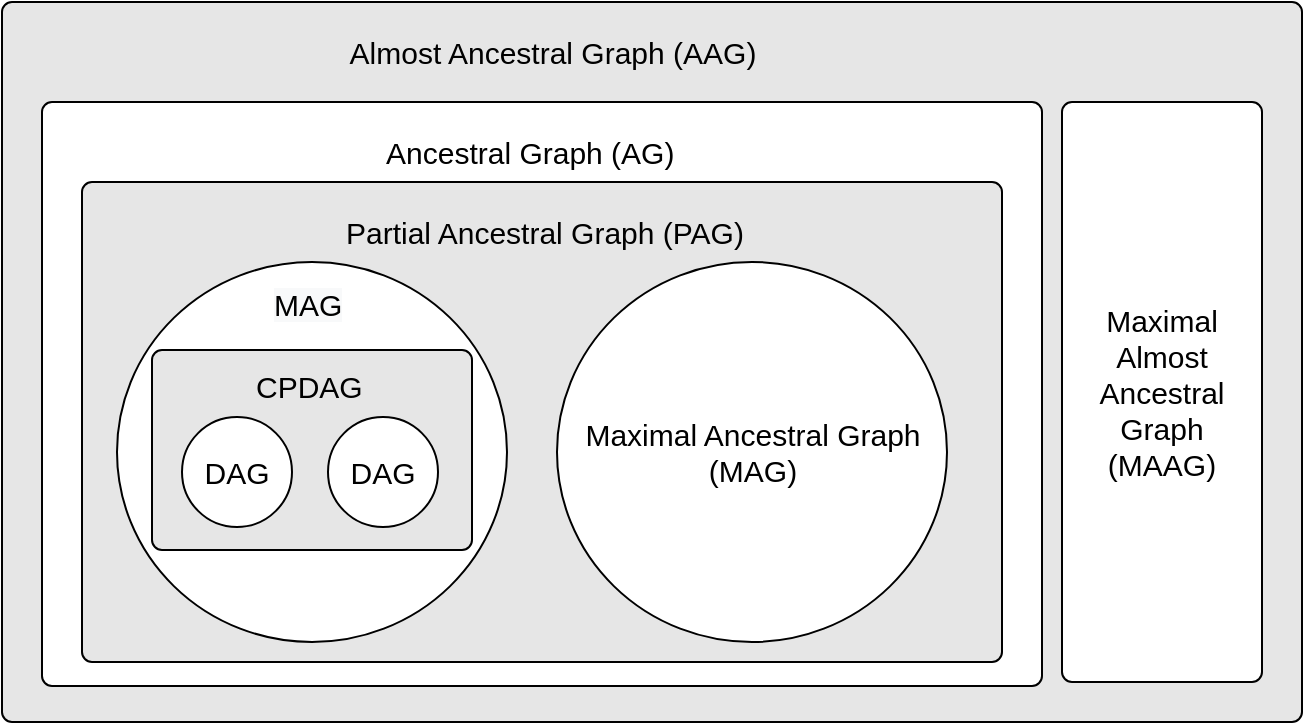 <mxfile version="20.4.1" type="device"><diagram id="YuSLktq1MkqA-HE8r_XE" name="Page-1"><mxGraphModel dx="1221" dy="626" grid="1" gridSize="10" guides="1" tooltips="1" connect="1" arrows="1" fold="1" page="1" pageScale="1" pageWidth="1100" pageHeight="850" math="0" shadow="0"><root><mxCell id="0"/><mxCell id="1" parent="0"/><mxCell id="ZwRyFPOdICuXaq3WmFkm-3" value="" style="rounded=1;absoluteArcSize=1;html=1;arcSize=10;fillColor=#E6E6E6;" vertex="1" parent="1"><mxGeometry x="225" y="80" width="650" height="360" as="geometry"/></mxCell><mxCell id="ZwRyFPOdICuXaq3WmFkm-4" value="&lt;br&gt;" style="html=1;shape=mxgraph.er.anchor;whiteSpace=wrap;" vertex="1" parent="ZwRyFPOdICuXaq3WmFkm-3"><mxGeometry width="325" height="360" as="geometry"/></mxCell><mxCell id="ZwRyFPOdICuXaq3WmFkm-5" value="" style="rounded=1;absoluteArcSize=1;html=1;arcSize=10;whiteSpace=wrap;points=[];" vertex="1" parent="ZwRyFPOdICuXaq3WmFkm-3"><mxGeometry x="20" y="50" width="500" height="292" as="geometry"/></mxCell><mxCell id="ZwRyFPOdICuXaq3WmFkm-7" value="&lt;span style=&quot;color: rgb(0, 0, 0); font-family: Helvetica; font-style: normal; font-variant-ligatures: normal; font-variant-caps: normal; font-weight: 400; letter-spacing: normal; orphans: 2; text-align: center; text-indent: 0px; text-transform: none; widows: 2; word-spacing: 0px; -webkit-text-stroke-width: 0px; text-decoration-thickness: initial; text-decoration-style: initial; text-decoration-color: initial; float: none; display: inline !important;&quot;&gt;&lt;font style=&quot;font-size: 15px;&quot;&gt;Ancestral Graph (AG)&lt;/font&gt;&lt;/span&gt;" style="text;whiteSpace=wrap;html=1;fontSize=25;" vertex="1" parent="ZwRyFPOdICuXaq3WmFkm-3"><mxGeometry x="190" y="50" width="170" height="50" as="geometry"/></mxCell><mxCell id="ZwRyFPOdICuXaq3WmFkm-9" value="" style="rounded=1;absoluteArcSize=1;html=1;arcSize=10;whiteSpace=wrap;points=[];fillColor=#E6E6E6;" vertex="1" parent="ZwRyFPOdICuXaq3WmFkm-3"><mxGeometry x="40" y="90" width="460" height="240" as="geometry"/></mxCell><mxCell id="ZwRyFPOdICuXaq3WmFkm-8" value="&lt;span style=&quot;color: rgb(0, 0, 0); font-family: Helvetica; font-style: normal; font-variant-ligatures: normal; font-variant-caps: normal; font-weight: 400; letter-spacing: normal; orphans: 2; text-align: center; text-indent: 0px; text-transform: none; widows: 2; word-spacing: 0px; -webkit-text-stroke-width: 0px; text-decoration-thickness: initial; text-decoration-style: initial; text-decoration-color: initial; float: none; display: inline !important;&quot;&gt;&lt;font style=&quot;font-size: 15px;&quot;&gt;Partial Ancestral Graph (PAG)&lt;/font&gt;&lt;/span&gt;" style="text;whiteSpace=wrap;html=1;fontSize=25;" vertex="1" parent="ZwRyFPOdICuXaq3WmFkm-3"><mxGeometry x="170" y="90" width="370" height="50" as="geometry"/></mxCell><mxCell id="ZwRyFPOdICuXaq3WmFkm-16" value="&lt;meta charset=&quot;utf-8&quot;&gt;&lt;span style=&quot;color: rgb(0, 0, 0); font-family: Helvetica; font-size: 15px; font-style: normal; font-variant-ligatures: normal; font-variant-caps: normal; font-weight: 400; letter-spacing: normal; orphans: 2; text-align: center; text-indent: 0px; text-transform: none; widows: 2; word-spacing: 0px; -webkit-text-stroke-width: 0px; background-color: rgb(248, 249, 250); text-decoration-thickness: initial; text-decoration-style: initial; text-decoration-color: initial; float: none; display: inline !important;&quot;&gt;(MAG)&lt;/span&gt;" style="ellipse;whiteSpace=wrap;html=1;labelBackgroundColor=none;fontSize=15;" vertex="1" parent="ZwRyFPOdICuXaq3WmFkm-3"><mxGeometry x="57.5" y="130" width="195" height="190" as="geometry"/></mxCell><mxCell id="ZwRyFPOdICuXaq3WmFkm-17" value="Maximal Ancestral Graph (MAG)" style="ellipse;whiteSpace=wrap;html=1;labelBackgroundColor=none;fontSize=15;" vertex="1" parent="ZwRyFPOdICuXaq3WmFkm-3"><mxGeometry x="277.5" y="130" width="195" height="190" as="geometry"/></mxCell><mxCell id="ZwRyFPOdICuXaq3WmFkm-19" value="&lt;span style=&quot;font-size: 15px;&quot;&gt;Maximal&lt;br&gt;Almost Ancestral Graph (MAAG)&lt;/span&gt;" style="rounded=1;absoluteArcSize=1;html=1;arcSize=10;whiteSpace=wrap;points=[];" vertex="1" parent="ZwRyFPOdICuXaq3WmFkm-3"><mxGeometry x="530" y="50" width="100" height="290" as="geometry"/></mxCell><mxCell id="ZwRyFPOdICuXaq3WmFkm-6" value="&lt;font style=&quot;font-size: 15px;&quot;&gt;Almost Ancestral Graph (AAG)&lt;/font&gt;" style="text;html=1;align=center;verticalAlign=middle;resizable=0;points=[];autosize=1;strokeColor=none;fillColor=none;" vertex="1" parent="ZwRyFPOdICuXaq3WmFkm-3"><mxGeometry x="160" y="10" width="230" height="30" as="geometry"/></mxCell><mxCell id="ZwRyFPOdICuXaq3WmFkm-13" value="" style="rounded=1;absoluteArcSize=1;html=1;arcSize=10;whiteSpace=wrap;points=[];fillColor=#E6E6E6;" vertex="1" parent="ZwRyFPOdICuXaq3WmFkm-3"><mxGeometry x="75" y="174" width="160" height="100" as="geometry"/></mxCell><mxCell id="ZwRyFPOdICuXaq3WmFkm-11" value="DAG" style="ellipse;whiteSpace=wrap;html=1;aspect=fixed;labelBackgroundColor=none;fontSize=15;" vertex="1" parent="ZwRyFPOdICuXaq3WmFkm-3"><mxGeometry x="90" y="207.5" width="55" height="55" as="geometry"/></mxCell><mxCell id="ZwRyFPOdICuXaq3WmFkm-14" value="DAG" style="ellipse;whiteSpace=wrap;html=1;aspect=fixed;labelBackgroundColor=none;fontSize=15;" vertex="1" parent="ZwRyFPOdICuXaq3WmFkm-3"><mxGeometry x="163" y="207.5" width="55" height="55" as="geometry"/></mxCell><mxCell id="ZwRyFPOdICuXaq3WmFkm-15" value="&lt;span style=&quot;color: rgb(0, 0, 0); font-family: Helvetica; font-style: normal; font-variant-ligatures: normal; font-variant-caps: normal; font-weight: 400; letter-spacing: normal; orphans: 2; text-align: center; text-indent: 0px; text-transform: none; widows: 2; word-spacing: 0px; -webkit-text-stroke-width: 0px; text-decoration-thickness: initial; text-decoration-style: initial; text-decoration-color: initial; float: none; display: inline !important;&quot;&gt;&lt;font style=&quot;font-size: 15px;&quot;&gt;CPDAG&lt;/font&gt;&lt;/span&gt;" style="text;whiteSpace=wrap;html=1;fontSize=25;" vertex="1" parent="ZwRyFPOdICuXaq3WmFkm-3"><mxGeometry x="125" y="167" width="139" height="50" as="geometry"/></mxCell><mxCell id="ZwRyFPOdICuXaq3WmFkm-20" value="&lt;span style=&quot;color: rgb(0, 0, 0); font-family: Helvetica; font-size: 15px; font-style: normal; font-variant-ligatures: normal; font-variant-caps: normal; font-weight: 400; letter-spacing: normal; orphans: 2; text-align: center; text-indent: 0px; text-transform: none; widows: 2; word-spacing: 0px; -webkit-text-stroke-width: 0px; background-color: rgb(248, 249, 250); text-decoration-thickness: initial; text-decoration-style: initial; text-decoration-color: initial; float: none; display: inline !important;&quot;&gt;MAG&lt;/span&gt;" style="text;whiteSpace=wrap;html=1;" vertex="1" parent="ZwRyFPOdICuXaq3WmFkm-3"><mxGeometry x="133.5" y="136" width="50" height="40" as="geometry"/></mxCell></root></mxGraphModel></diagram></mxfile>
